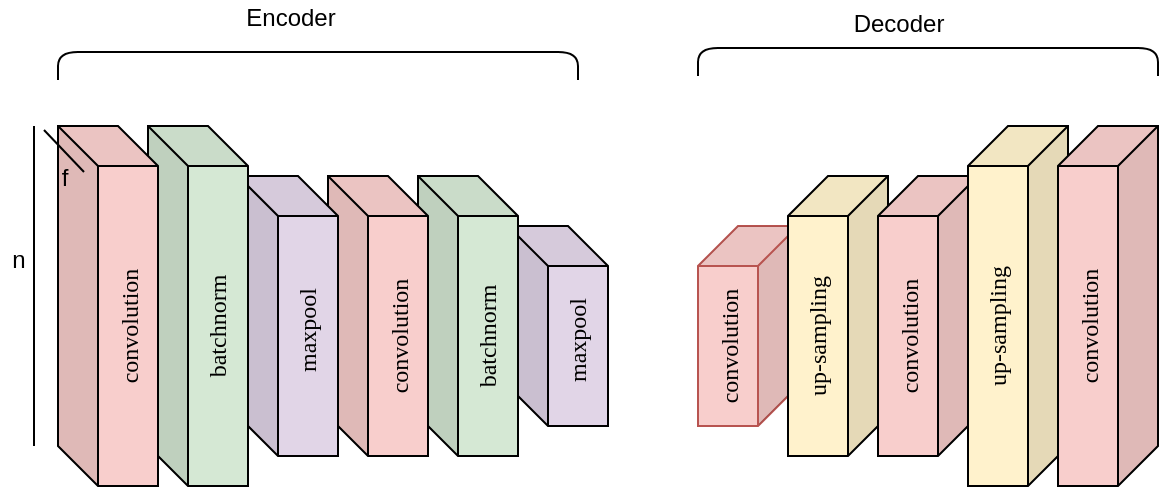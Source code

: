 <mxfile version="14.9.6" type="device"><diagram id="Nx_T5TJS9mf-WvLr1VG8" name="Page-1"><mxGraphModel dx="918" dy="453" grid="0" gridSize="10" guides="1" tooltips="1" connect="1" arrows="1" fold="1" page="1" pageScale="1" pageWidth="827" pageHeight="1169" math="0" shadow="0"><root><mxCell id="0"/><mxCell id="1" parent="0"/><mxCell id="bOgM1i7hRXKAIVGiFnQV-7" value="&lt;font face=&quot;Verdana&quot;&gt;maxpool&lt;span style=&quot;white-space: pre&quot;&gt;&#9;&lt;/span&gt;&lt;/font&gt;" style="shape=cube;whiteSpace=wrap;html=1;boundedLbl=1;backgroundOutline=1;darkOpacity=0.05;darkOpacity2=0.1;shadow=0;sketch=0;labelPosition=center;verticalLabelPosition=middle;align=center;verticalAlign=middle;textDirection=rtl;horizontal=0;flipV=0;flipH=0;fillColor=#e1d5e7;" vertex="1" parent="1"><mxGeometry x="325" y="240" width="50" height="100" as="geometry"/></mxCell><mxCell id="bOgM1i7hRXKAIVGiFnQV-9" value="&lt;font face=&quot;Verdana&quot;&gt;batchnorm&lt;/font&gt;" style="shape=cube;whiteSpace=wrap;html=1;boundedLbl=1;backgroundOutline=1;darkOpacity=0.05;darkOpacity2=0.1;shadow=0;sketch=0;labelPosition=center;verticalLabelPosition=middle;align=center;verticalAlign=middle;textDirection=rtl;horizontal=0;flipV=0;flipH=0;fillColor=#d5e8d4;" vertex="1" parent="1"><mxGeometry x="280" y="215" width="50" height="140" as="geometry"/></mxCell><mxCell id="bOgM1i7hRXKAIVGiFnQV-8" value="&lt;p style=&quot;line-height: 0%&quot;&gt;&lt;font style=&quot;font-size: 12px&quot; face=&quot;Verdana&quot;&gt;convolution&lt;/font&gt;&lt;/p&gt;" style="shape=cube;whiteSpace=wrap;html=1;boundedLbl=1;backgroundOutline=1;darkOpacity=0.05;darkOpacity2=0.1;shadow=0;sketch=0;fillColor=#f8cecc;labelPosition=center;verticalLabelPosition=middle;align=center;verticalAlign=middle;textDirection=rtl;horizontal=0;flipV=0;flipH=0;" vertex="1" parent="1"><mxGeometry x="235" y="215" width="50" height="140" as="geometry"/></mxCell><mxCell id="bOgM1i7hRXKAIVGiFnQV-10" value="&lt;font face=&quot;Verdana&quot;&gt;maxpool&lt;span style=&quot;white-space: pre&quot;&gt;&#9;&lt;/span&gt;&lt;/font&gt;" style="shape=cube;whiteSpace=wrap;html=1;boundedLbl=1;backgroundOutline=1;darkOpacity=0.05;darkOpacity2=0.1;shadow=0;sketch=0;labelPosition=center;verticalLabelPosition=middle;align=center;verticalAlign=middle;textDirection=rtl;horizontal=0;flipV=0;flipH=0;fillColor=#e1d5e7;" vertex="1" parent="1"><mxGeometry x="190" y="215" width="50" height="140" as="geometry"/></mxCell><mxCell id="bOgM1i7hRXKAIVGiFnQV-6" value="&lt;font face=&quot;Verdana&quot;&gt;batchnorm&lt;/font&gt;" style="shape=cube;whiteSpace=wrap;html=1;boundedLbl=1;backgroundOutline=1;darkOpacity=0.05;darkOpacity2=0.1;shadow=0;sketch=0;labelPosition=center;verticalLabelPosition=middle;align=center;verticalAlign=middle;textDirection=rtl;horizontal=0;flipV=0;flipH=0;fillColor=#d5e8d4;" vertex="1" parent="1"><mxGeometry x="145" y="190" width="50" height="180" as="geometry"/></mxCell><mxCell id="bOgM1i7hRXKAIVGiFnQV-1" value="&lt;p style=&quot;line-height: 0%&quot;&gt;&lt;font style=&quot;font-size: 12px&quot; face=&quot;Verdana&quot;&gt;convolution&lt;/font&gt;&lt;/p&gt;" style="shape=cube;whiteSpace=wrap;html=1;boundedLbl=1;backgroundOutline=1;darkOpacity=0.05;darkOpacity2=0.1;shadow=0;sketch=0;fillColor=#f8cecc;labelPosition=center;verticalLabelPosition=middle;align=center;verticalAlign=middle;textDirection=rtl;horizontal=0;flipV=0;flipH=0;" vertex="1" parent="1"><mxGeometry x="100" y="190" width="50" height="180" as="geometry"/></mxCell><mxCell id="bOgM1i7hRXKAIVGiFnQV-13" value="&lt;p style=&quot;line-height: 0%&quot;&gt;&lt;font style=&quot;font-size: 12px&quot; face=&quot;Verdana&quot;&gt;convolution&lt;/font&gt;&lt;/p&gt;" style="shape=cube;whiteSpace=wrap;html=1;boundedLbl=1;backgroundOutline=1;darkOpacity=0.05;darkOpacity2=0.1;shadow=0;sketch=0;labelPosition=center;verticalLabelPosition=middle;align=center;verticalAlign=middle;textDirection=rtl;horizontal=0;flipV=0;flipH=1;fillColor=#f8cecc;strokeColor=#b85450;" vertex="1" parent="1"><mxGeometry x="420" y="240" width="50" height="100" as="geometry"/></mxCell><mxCell id="bOgM1i7hRXKAIVGiFnQV-11" value="&lt;div&gt;&lt;font face=&quot;Verdana&quot;&gt;up-sampling&lt;/font&gt;&lt;/div&gt;" style="shape=cube;whiteSpace=wrap;html=1;boundedLbl=1;backgroundOutline=1;darkOpacity=0.05;darkOpacity2=0.1;shadow=0;sketch=0;fillColor=#fff2cc;labelPosition=center;verticalLabelPosition=middle;align=center;verticalAlign=middle;horizontal=0;rotation=0;direction=west;flipV=1;flipH=0;" vertex="1" parent="1"><mxGeometry x="465" y="215" width="50" height="140" as="geometry"/></mxCell><mxCell id="bOgM1i7hRXKAIVGiFnQV-12" value="&lt;p style=&quot;line-height: 0%&quot;&gt;&lt;font style=&quot;font-size: 12px&quot; face=&quot;Verdana&quot;&gt;convolution&lt;/font&gt;&lt;/p&gt;" style="shape=cube;whiteSpace=wrap;html=1;boundedLbl=1;backgroundOutline=1;darkOpacity=0.05;darkOpacity2=0.1;shadow=0;sketch=0;labelPosition=center;verticalLabelPosition=middle;align=center;verticalAlign=middle;horizontal=0;rotation=0;direction=west;flipV=1;flipH=0;fillColor=#f8cecc;" vertex="1" parent="1"><mxGeometry x="510" y="215" width="50" height="140" as="geometry"/></mxCell><mxCell id="bOgM1i7hRXKAIVGiFnQV-5" value="&lt;div&gt;&lt;font face=&quot;Verdana&quot;&gt;up-sampling&lt;/font&gt;&lt;/div&gt;" style="shape=cube;whiteSpace=wrap;html=1;boundedLbl=1;backgroundOutline=1;darkOpacity=0.05;darkOpacity2=0.1;shadow=0;sketch=0;fillColor=#fff2cc;labelPosition=center;verticalLabelPosition=middle;align=center;verticalAlign=middle;horizontal=0;rotation=0;direction=west;flipV=1;flipH=0;" vertex="1" parent="1"><mxGeometry x="555" y="190" width="50" height="180" as="geometry"/></mxCell><mxCell id="bOgM1i7hRXKAIVGiFnQV-4" value="&lt;p style=&quot;line-height: 0%&quot;&gt;&lt;font style=&quot;font-size: 12px&quot; face=&quot;Verdana&quot;&gt;convolution&lt;/font&gt;&lt;/p&gt;" style="shape=cube;whiteSpace=wrap;html=1;boundedLbl=1;backgroundOutline=1;darkOpacity=0.05;darkOpacity2=0.1;shadow=0;sketch=0;labelPosition=center;verticalLabelPosition=middle;align=center;verticalAlign=middle;horizontal=0;rotation=0;direction=west;flipV=1;flipH=0;fillColor=#f8cecc;" vertex="1" parent="1"><mxGeometry x="600" y="190" width="50" height="180" as="geometry"/></mxCell><mxCell id="bOgM1i7hRXKAIVGiFnQV-14" value="" style="endArrow=none;html=1;" edge="1" parent="1"><mxGeometry width="50" height="50" relative="1" as="geometry"><mxPoint x="100" y="167" as="sourcePoint"/><mxPoint x="360" y="167" as="targetPoint"/><Array as="points"><mxPoint x="100" y="153"/><mxPoint x="360" y="153"/></Array></mxGeometry></mxCell><mxCell id="bOgM1i7hRXKAIVGiFnQV-15" value="" style="endArrow=none;html=1;" edge="1" parent="1"><mxGeometry width="50" height="50" relative="1" as="geometry"><mxPoint x="420" y="165" as="sourcePoint"/><mxPoint x="650" y="165" as="targetPoint"/><Array as="points"><mxPoint x="420" y="151"/><mxPoint x="650" y="151"/></Array></mxGeometry></mxCell><mxCell id="bOgM1i7hRXKAIVGiFnQV-16" value="Encoder" style="text;html=1;align=center;verticalAlign=middle;resizable=0;points=[];autosize=1;strokeColor=none;" vertex="1" parent="1"><mxGeometry x="188" y="127" width="56" height="18" as="geometry"/></mxCell><mxCell id="bOgM1i7hRXKAIVGiFnQV-17" value="Decoder" style="text;html=1;align=center;verticalAlign=middle;resizable=0;points=[];autosize=1;strokeColor=none;" vertex="1" parent="1"><mxGeometry x="491" y="130" width="57" height="18" as="geometry"/></mxCell><mxCell id="bOgM1i7hRXKAIVGiFnQV-19" value="" style="endArrow=none;html=1;" edge="1" parent="1"><mxGeometry width="50" height="50" relative="1" as="geometry"><mxPoint x="88" y="350" as="sourcePoint"/><mxPoint x="88" y="190" as="targetPoint"/></mxGeometry></mxCell><mxCell id="bOgM1i7hRXKAIVGiFnQV-20" value="n" style="text;html=1;align=center;verticalAlign=middle;resizable=0;points=[];autosize=1;strokeColor=none;" vertex="1" parent="1"><mxGeometry x="71" y="248" width="17" height="18" as="geometry"/></mxCell><mxCell id="bOgM1i7hRXKAIVGiFnQV-21" value="" style="endArrow=none;html=1;" edge="1" parent="1"><mxGeometry width="50" height="50" relative="1" as="geometry"><mxPoint x="113" y="213" as="sourcePoint"/><mxPoint x="93" y="192" as="targetPoint"/></mxGeometry></mxCell><mxCell id="bOgM1i7hRXKAIVGiFnQV-22" value="f" style="text;html=1;align=center;verticalAlign=middle;resizable=0;points=[];autosize=1;strokeColor=none;" vertex="1" parent="1"><mxGeometry x="96" y="207" width="13" height="18" as="geometry"/></mxCell></root></mxGraphModel></diagram></mxfile>